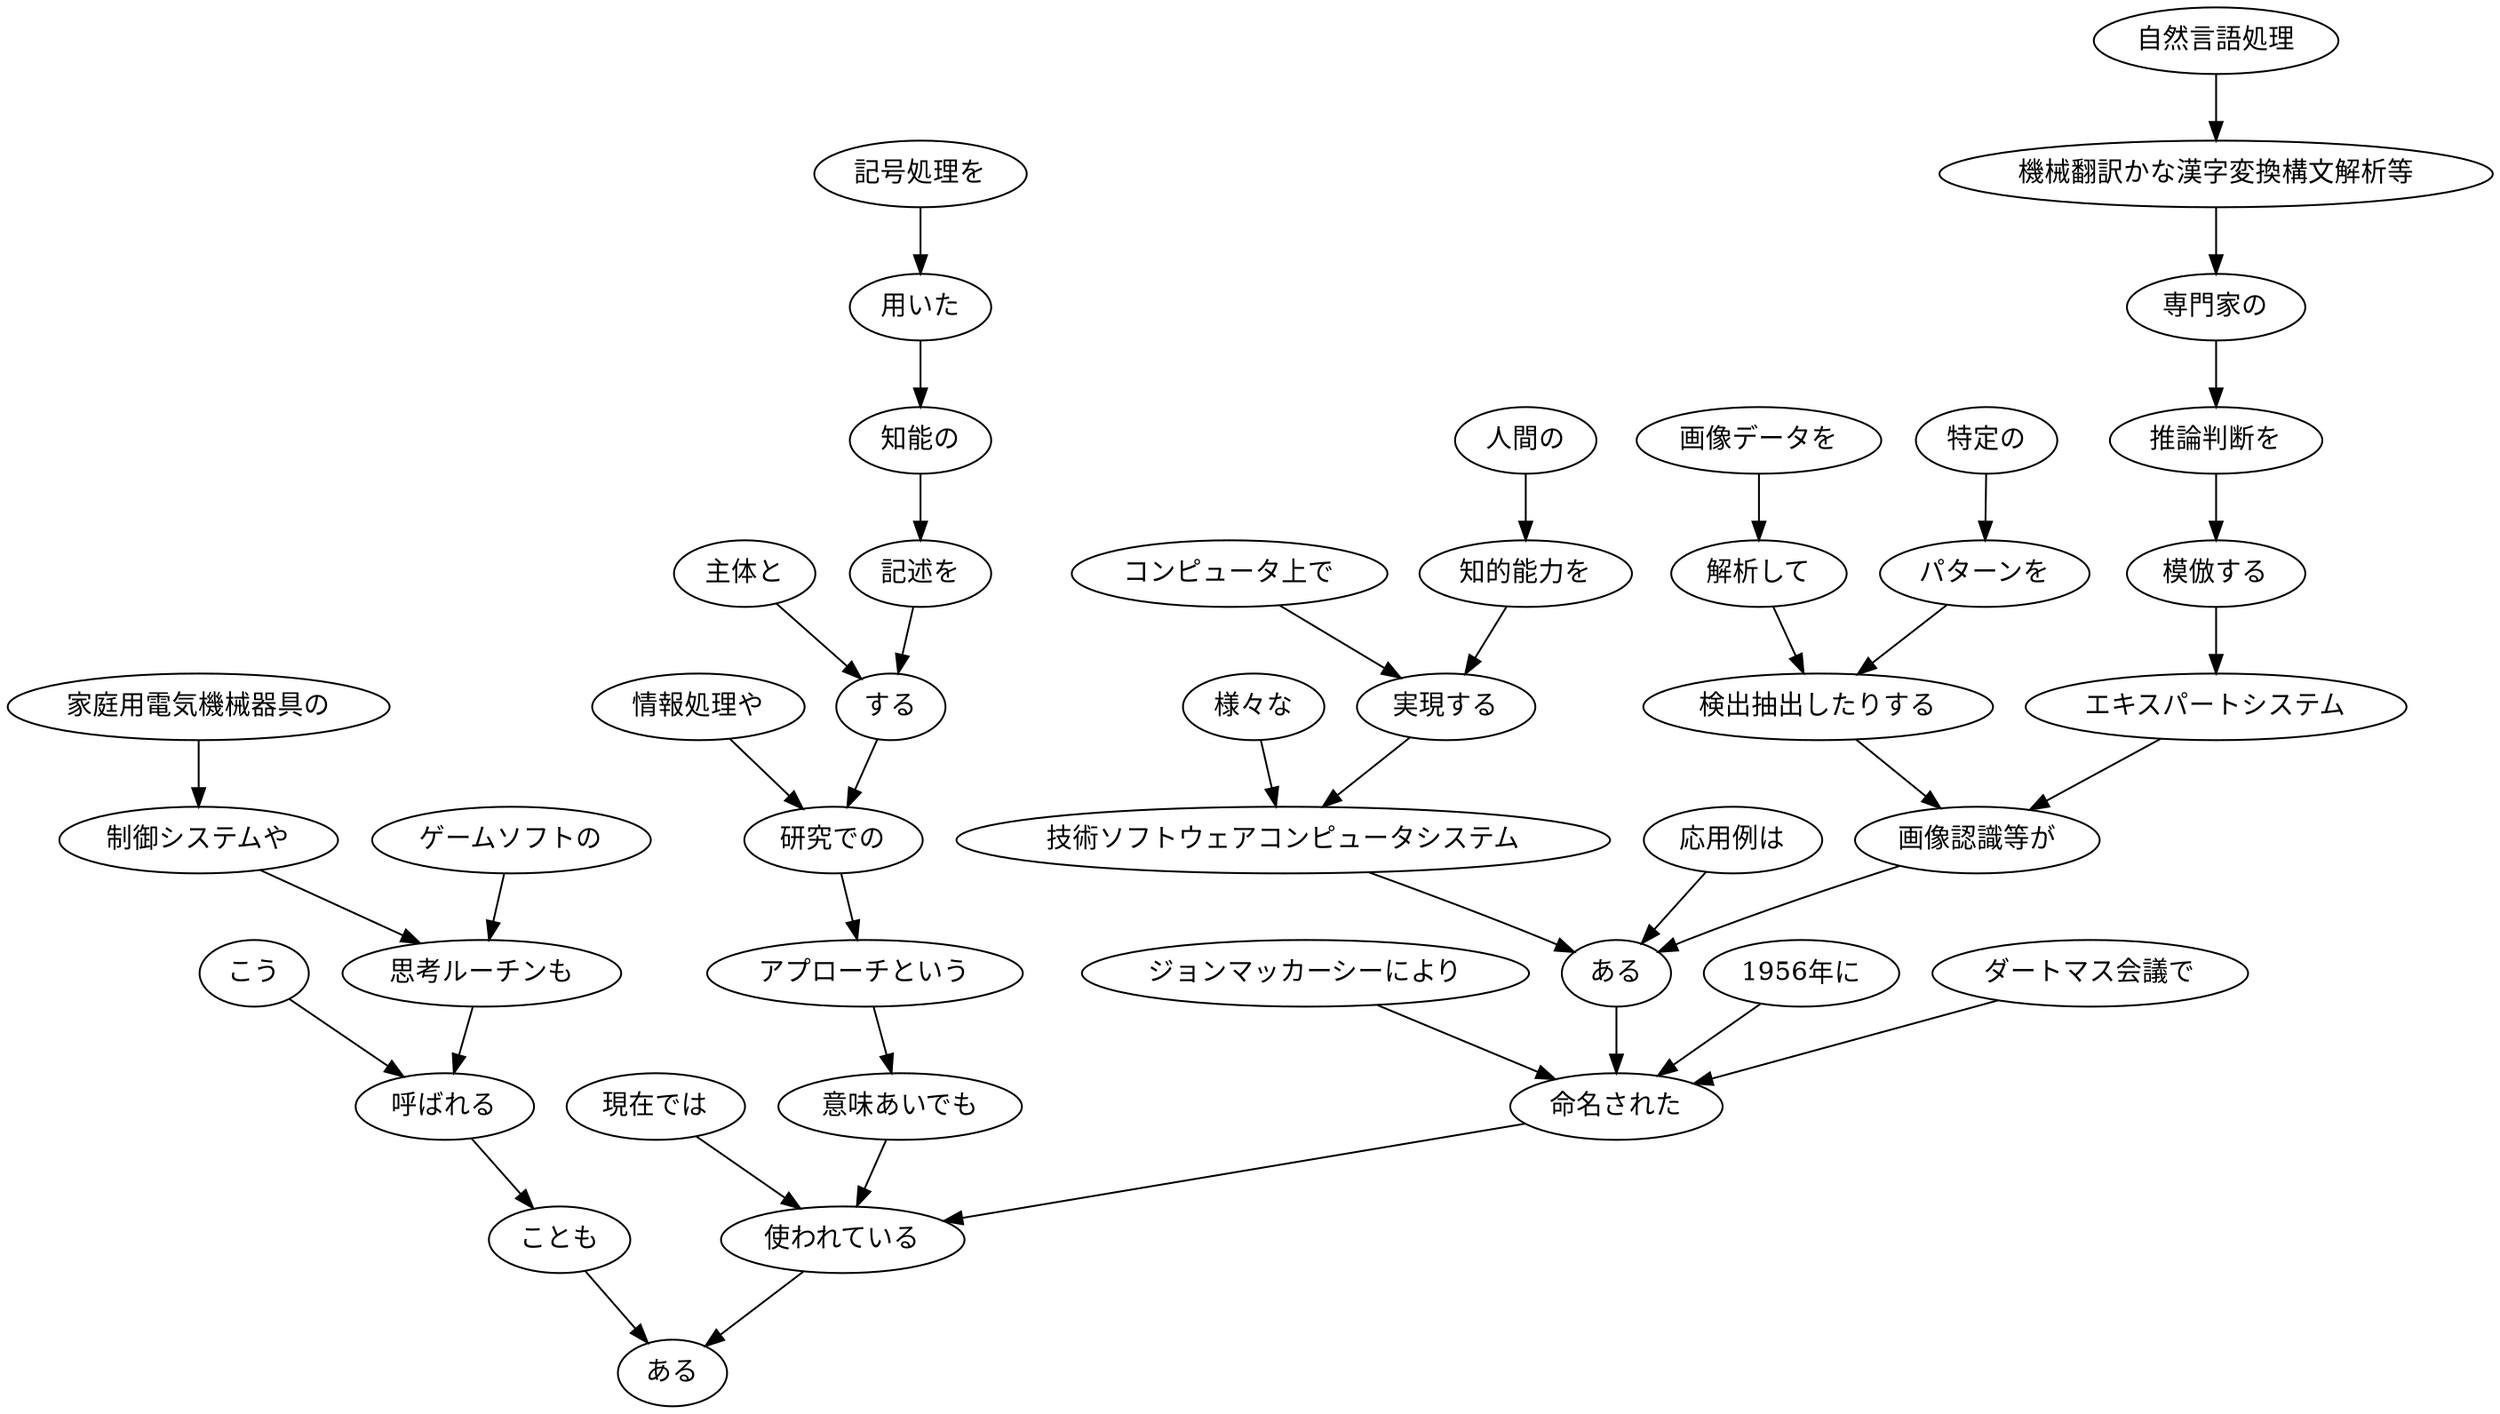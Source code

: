 // ans44
digraph {
	0 [label="人間の"]
	1 [label="知的能力を"]
	0 -> 1
	1 [label="知的能力を"]
	3 [label="実現する"]
	1 -> 3
	2 [label="コンピュータ上で"]
	3 [label="実現する"]
	2 -> 3
	3 [label="実現する"]
	5 [label="技術ソフトウェアコンピュータシステム"]
	3 -> 5
	4 [label="様々な"]
	5 [label="技術ソフトウェアコンピュータシステム"]
	4 -> 5
	5 [label="技術ソフトウェアコンピュータシステム"]
	19 [label="ある"]
	5 -> 19
	6 [label="応用例は"]
	19 [label="ある"]
	6 -> 19
	7 [label="自然言語処理"]
	8 [label="機械翻訳かな漢字変換構文解析等"]
	7 -> 8
	8 [label="機械翻訳かな漢字変換構文解析等"]
	9 [label="専門家の"]
	8 -> 9
	9 [label="専門家の"]
	10 [label="推論判断を"]
	9 -> 10
	10 [label="推論判断を"]
	11 [label="模倣する"]
	10 -> 11
	11 [label="模倣する"]
	12 [label="エキスパートシステム"]
	11 -> 12
	12 [label="エキスパートシステム"]
	18 [label="画像認識等が"]
	12 -> 18
	13 [label="画像データを"]
	14 [label="解析して"]
	13 -> 14
	14 [label="解析して"]
	17 [label="検出抽出したりする"]
	14 -> 17
	15 [label="特定の"]
	16 [label="パターンを"]
	15 -> 16
	16 [label="パターンを"]
	17 [label="検出抽出したりする"]
	16 -> 17
	17 [label="検出抽出したりする"]
	18 [label="画像認識等が"]
	17 -> 18
	18 [label="画像認識等が"]
	19 [label="ある"]
	18 -> 19
	19 [label="ある"]
	23 [label="命名された"]
	19 -> 23
	20 [label="1956年に"]
	23 [label="命名された"]
	20 -> 23
	21 [label="ダートマス会議で"]
	23 [label="命名された"]
	21 -> 23
	22 [label="ジョンマッカーシーにより"]
	23 [label="命名された"]
	22 -> 23
	23 [label="命名された"]
	35 [label="使われている"]
	23 -> 35
	24 [label="現在では"]
	35 [label="使われている"]
	24 -> 35
	25 [label="記号処理を"]
	26 [label="用いた"]
	25 -> 26
	26 [label="用いた"]
	27 [label="知能の"]
	26 -> 27
	27 [label="知能の"]
	28 [label="記述を"]
	27 -> 28
	28 [label="記述を"]
	30 [label="する"]
	28 -> 30
	29 [label="主体と"]
	30 [label="する"]
	29 -> 30
	30 [label="する"]
	32 [label="研究での"]
	30 -> 32
	31 [label="情報処理や"]
	32 [label="研究での"]
	31 -> 32
	32 [label="研究での"]
	33 [label="アプローチという"]
	32 -> 33
	33 [label="アプローチという"]
	34 [label="意味あいでも"]
	33 -> 34
	34 [label="意味あいでも"]
	35 [label="使われている"]
	34 -> 35
	35 [label="使われている"]
	43 [label="ある"]
	35 -> 43
	36 [label="家庭用電気機械器具の"]
	37 [label="制御システムや"]
	36 -> 37
	37 [label="制御システムや"]
	39 [label="思考ルーチンも"]
	37 -> 39
	38 [label="ゲームソフトの"]
	39 [label="思考ルーチンも"]
	38 -> 39
	39 [label="思考ルーチンも"]
	41 [label="呼ばれる"]
	39 -> 41
	40 [label="こう"]
	41 [label="呼ばれる"]
	40 -> 41
	41 [label="呼ばれる"]
	42 [label="ことも"]
	41 -> 42
	42 [label="ことも"]
	43 [label="ある"]
	42 -> 43
}

